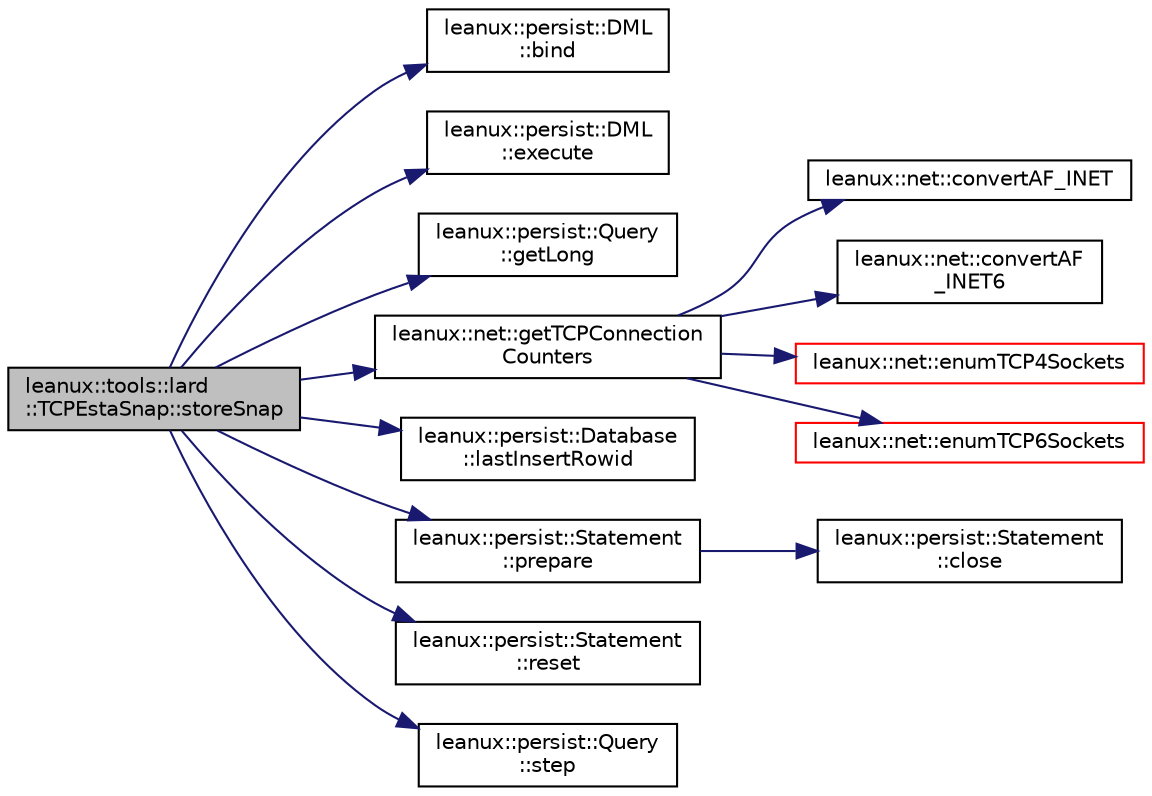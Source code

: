 digraph "leanux::tools::lard::TCPEstaSnap::storeSnap"
{
 // LATEX_PDF_SIZE
  bgcolor="transparent";
  edge [fontname="Helvetica",fontsize="10",labelfontname="Helvetica",labelfontsize="10"];
  node [fontname="Helvetica",fontsize="10",shape=record];
  rankdir="LR";
  Node1 [label="leanux::tools::lard\l::TCPEstaSnap::storeSnap",height=0.2,width=0.4,color="black", fillcolor="grey75", style="filled", fontcolor="black",tooltip=" "];
  Node1 -> Node2 [color="midnightblue",fontsize="10",style="solid",fontname="Helvetica"];
  Node2 [label="leanux::persist::DML\l::bind",height=0.2,width=0.4,color="black",URL="$classleanux_1_1persist_1_1DML.html#a8df01a6d880515c22106e424ed342c81",tooltip="Bind a double value to the bind at position."];
  Node1 -> Node3 [color="midnightblue",fontsize="10",style="solid",fontname="Helvetica"];
  Node3 [label="leanux::persist::DML\l::execute",height=0.2,width=0.4,color="black",URL="$classleanux_1_1persist_1_1DML.html#a66bfdf8da5f7d2c02bb5cb6f54515783",tooltip="Execute."];
  Node1 -> Node4 [color="midnightblue",fontsize="10",style="solid",fontname="Helvetica"];
  Node4 [label="leanux::persist::Query\l::getLong",height=0.2,width=0.4,color="black",URL="$classleanux_1_1persist_1_1Query.html#ada37977ad924b728401fa1fb7506cd2e",tooltip="Get long value from select list."];
  Node1 -> Node5 [color="midnightblue",fontsize="10",style="solid",fontname="Helvetica"];
  Node5 [label="leanux::net::getTCPConnection\lCounters",height=0.2,width=0.4,color="black",URL="$namespaceleanux_1_1net.html#ae1bc6c94c0c1352bbad7abeb430dea86",tooltip="Return the number of established TCP connections grouped by (ip,port,uid)."];
  Node5 -> Node6 [color="midnightblue",fontsize="10",style="solid",fontname="Helvetica"];
  Node6 [label="leanux::net::convertAF_INET",height=0.2,width=0.4,color="black",URL="$namespaceleanux_1_1net.html#a1961711f7416e2fc1f75688e973b7305",tooltip="convert IPv4 network IP representation to human readable format."];
  Node5 -> Node7 [color="midnightblue",fontsize="10",style="solid",fontname="Helvetica"];
  Node7 [label="leanux::net::convertAF\l_INET6",height=0.2,width=0.4,color="black",URL="$namespaceleanux_1_1net.html#af94467113568c21e1a32c0d5e842dab0",tooltip="convert IPv6 network IP representation to human readable format."];
  Node5 -> Node8 [color="midnightblue",fontsize="10",style="solid",fontname="Helvetica"];
  Node8 [label="leanux::net::enumTCP4Sockets",height=0.2,width=0.4,color="red",URL="$namespaceleanux_1_1net.html#ac002a4fe839bdbd3d3405dac3c01f120",tooltip="Enumerate TCP4 sockets from /proc/net/tcp."];
  Node5 -> Node10 [color="midnightblue",fontsize="10",style="solid",fontname="Helvetica"];
  Node10 [label="leanux::net::enumTCP6Sockets",height=0.2,width=0.4,color="red",URL="$namespaceleanux_1_1net.html#a33866249dbf7e15b43f35f422147f06e",tooltip="Enumerate TCP6 sockets from /proc/net/tcp6."];
  Node1 -> Node12 [color="midnightblue",fontsize="10",style="solid",fontname="Helvetica"];
  Node12 [label="leanux::persist::Database\l::lastInsertRowid",height=0.2,width=0.4,color="black",URL="$classleanux_1_1persist_1_1Database.html#ad2d6eb77b4fe786579b5447fd1b692bf",tooltip="Get the rowid of the last inserted row."];
  Node1 -> Node13 [color="midnightblue",fontsize="10",style="solid",fontname="Helvetica"];
  Node13 [label="leanux::persist::Statement\l::prepare",height=0.2,width=0.4,color="black",URL="$classleanux_1_1persist_1_1Statement.html#a1b809c1b1d0e9d24af65e439c3893d74",tooltip="Prepare a SQL statement."];
  Node13 -> Node14 [color="midnightblue",fontsize="10",style="solid",fontname="Helvetica"];
  Node14 [label="leanux::persist::Statement\l::close",height=0.2,width=0.4,color="black",URL="$classleanux_1_1persist_1_1Statement.html#a5b31fb14297ad5c1c342cfc0d8f797de",tooltip="A statement handle can be explicitly closed without deleting the Statement object itself."];
  Node1 -> Node15 [color="midnightblue",fontsize="10",style="solid",fontname="Helvetica"];
  Node15 [label="leanux::persist::Statement\l::reset",height=0.2,width=0.4,color="black",URL="$classleanux_1_1persist_1_1Statement.html#a4696481e678f7c7337c07c480ee985ec",tooltip="Reset a SQL statement for rexecute or even re-prepare."];
  Node1 -> Node16 [color="midnightblue",fontsize="10",style="solid",fontname="Helvetica"];
  Node16 [label="leanux::persist::Query\l::step",height=0.2,width=0.4,color="black",URL="$classleanux_1_1persist_1_1Query.html#a294e11c33a22761503c49418f5ca9815",tooltip="Step the result list, end of list returns false."];
}
